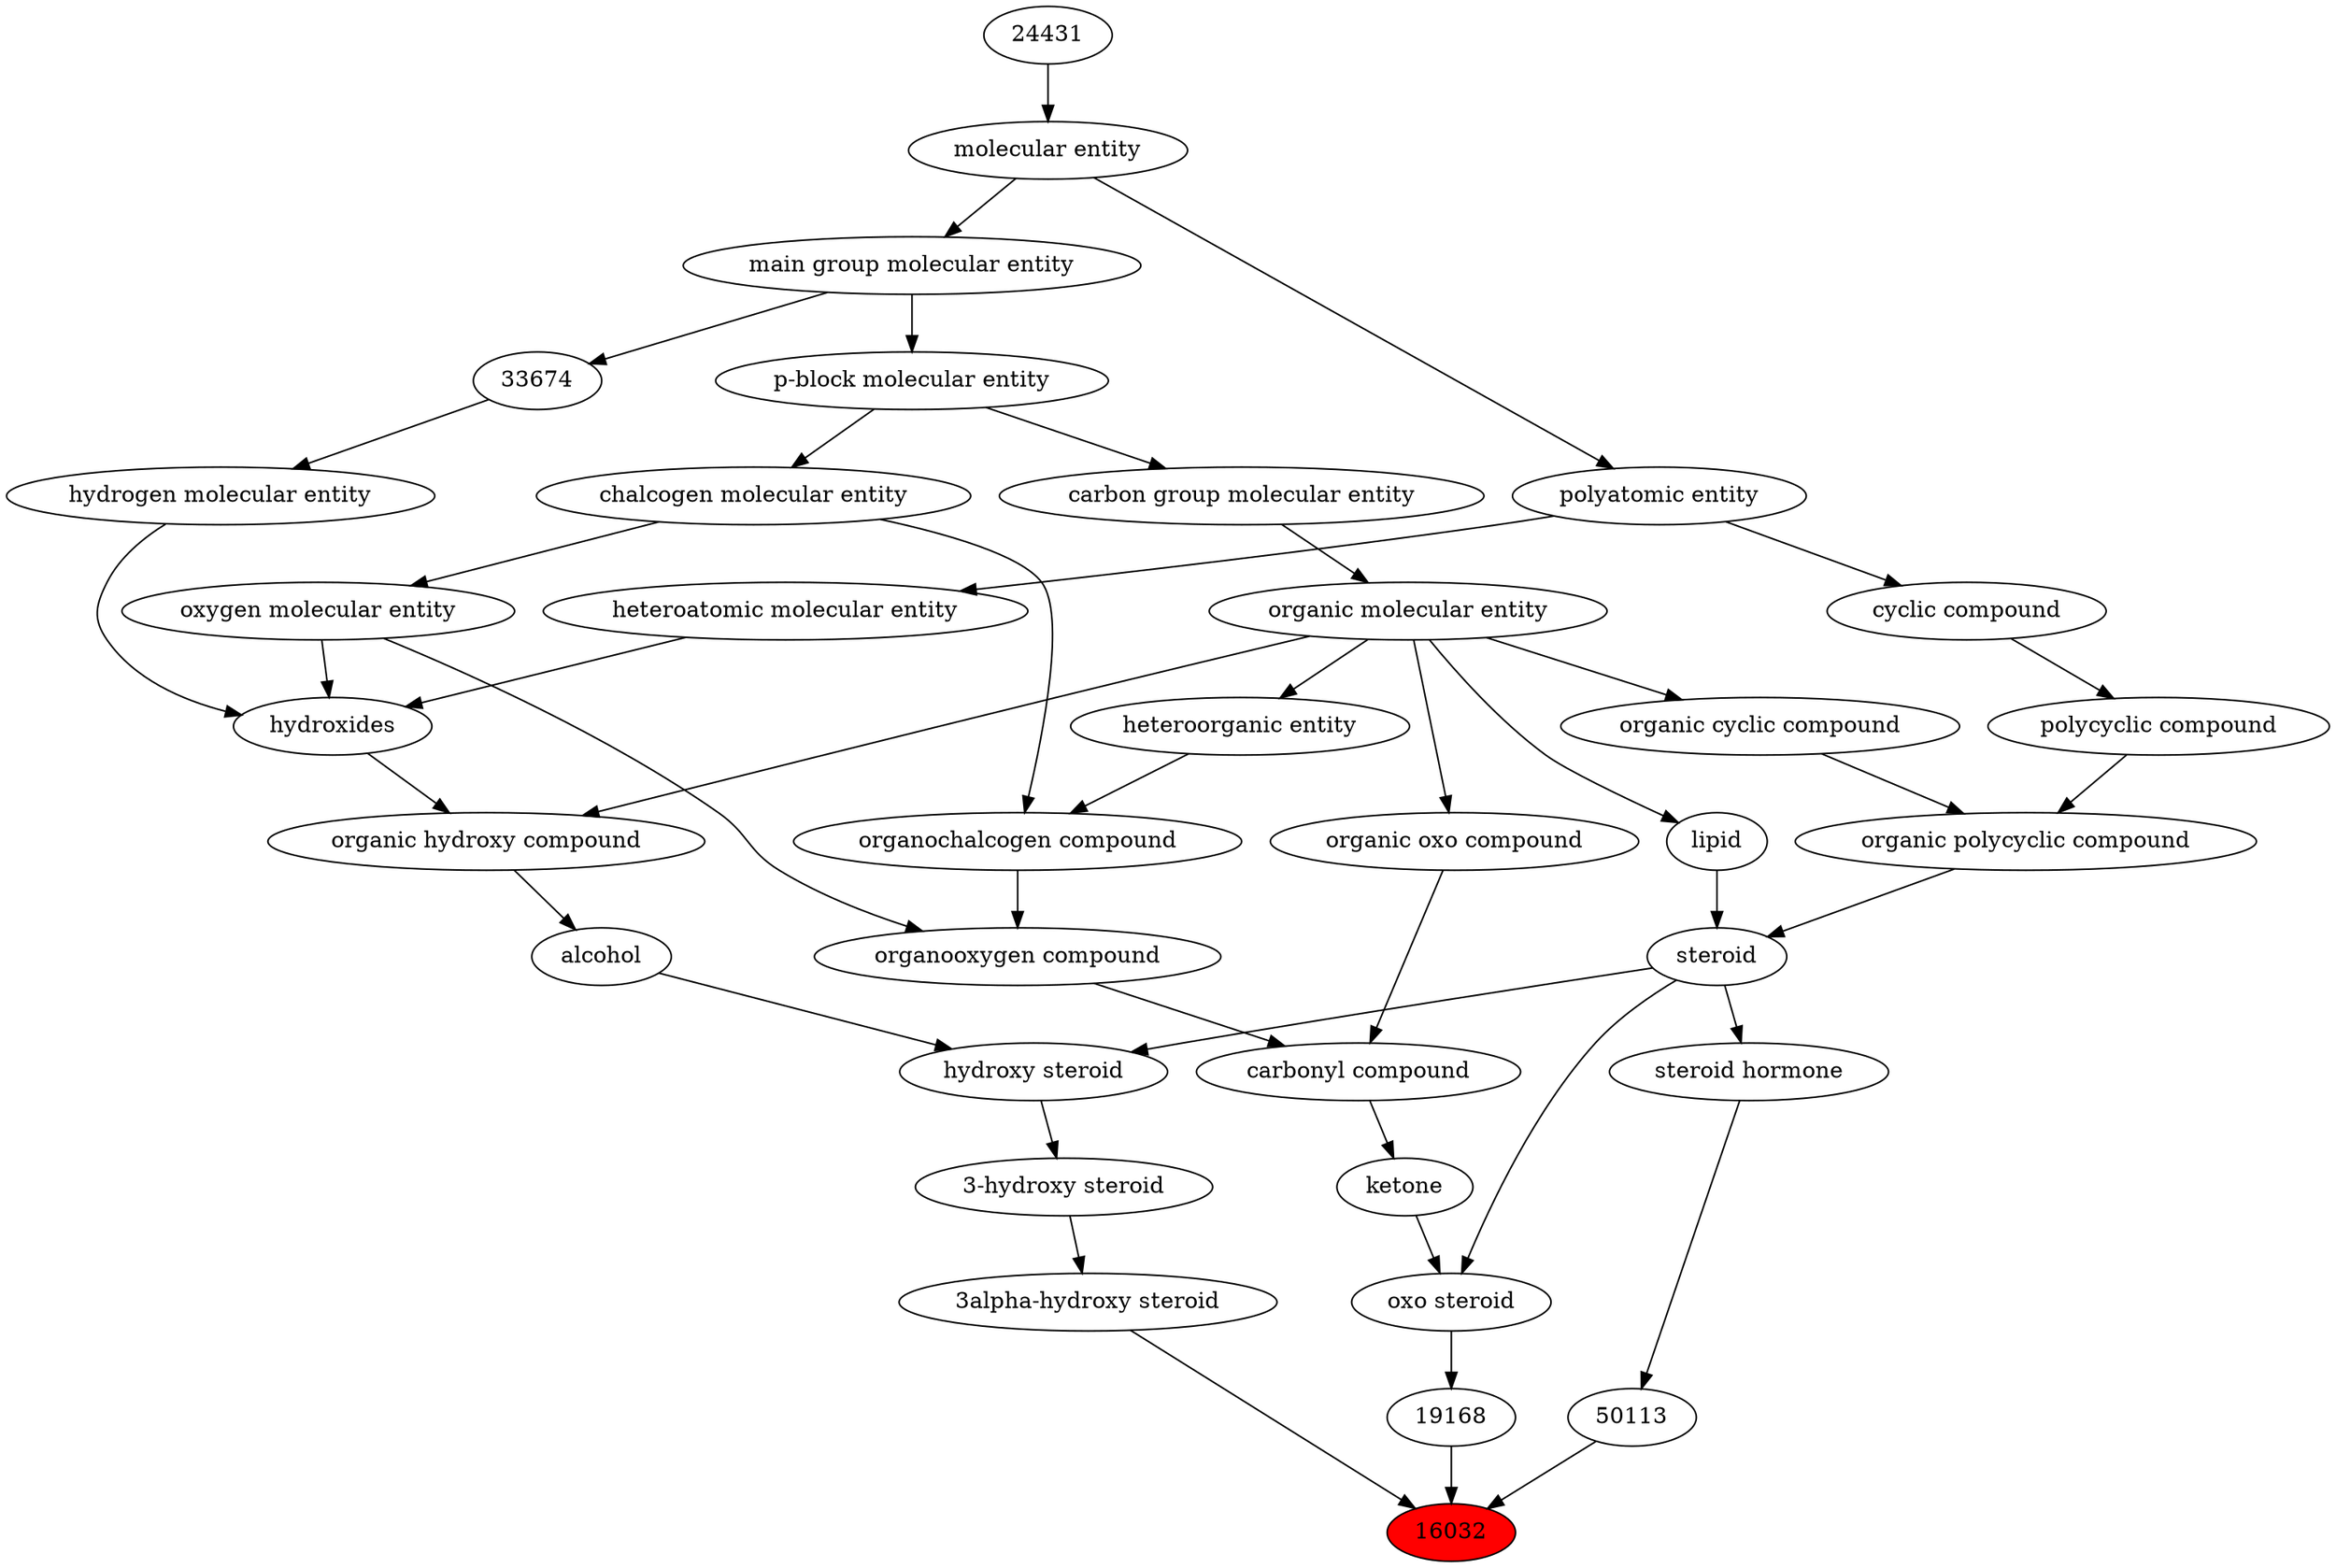 digraph tree{ 
16032 [label="16032" fillcolor=red style=filled]
36835 -> 16032
19168 -> 16032
50113 -> 16032
36835 [label="3alpha-hydroxy steroid"]
36834 -> 36835
19168 [label="19168"]
35789 -> 19168
50113 [label="50113"]
26764 -> 50113
36834 [label="3-hydroxy steroid"]
35350 -> 36834
35789 [label="oxo steroid"]
17087 -> 35789
35341 -> 35789
26764 [label="steroid hormone"]
35341 -> 26764
35350 [label="hydroxy steroid"]
30879 -> 35350
35341 -> 35350
17087 [label="ketone"]
36586 -> 17087
35341 [label="steroid"]
51958 -> 35341
18059 -> 35341
30879 [label="alcohol"]
33822 -> 30879
36586 [label="carbonyl compound"]
36587 -> 36586
36963 -> 36586
51958 [label="organic polycyclic compound"]
33832 -> 51958
33635 -> 51958
18059 [label="lipid"]
50860 -> 18059
33822 [label="organic hydroxy compound"]
24651 -> 33822
50860 -> 33822
36587 [label="organic oxo compound"]
50860 -> 36587
36963 [label="organooxygen compound"]
36962 -> 36963
25806 -> 36963
33832 [label="organic cyclic compound"]
50860 -> 33832
33635 [label="polycyclic compound"]
33595 -> 33635
50860 [label="organic molecular entity"]
33582 -> 50860
24651 [label="hydroxides"]
25806 -> 24651
33608 -> 24651
37577 -> 24651
36962 [label="organochalcogen compound"]
33285 -> 36962
33304 -> 36962
25806 [label="oxygen molecular entity"]
33304 -> 25806
33595 [label="cyclic compound"]
36357 -> 33595
33582 [label="carbon group molecular entity"]
33675 -> 33582
33608 [label="hydrogen molecular entity"]
33674 -> 33608
37577 [label="heteroatomic molecular entity"]
36357 -> 37577
33285 [label="heteroorganic entity"]
50860 -> 33285
33304 [label="chalcogen molecular entity"]
33675 -> 33304
36357 [label="polyatomic entity"]
23367 -> 36357
33675 [label="p-block molecular entity"]
33579 -> 33675
33674 [label="33674"]
33579 -> 33674
23367 [label="molecular entity"]
24431 -> 23367
33579 [label="main group molecular entity"]
23367 -> 33579
24431 [label="24431"]
}